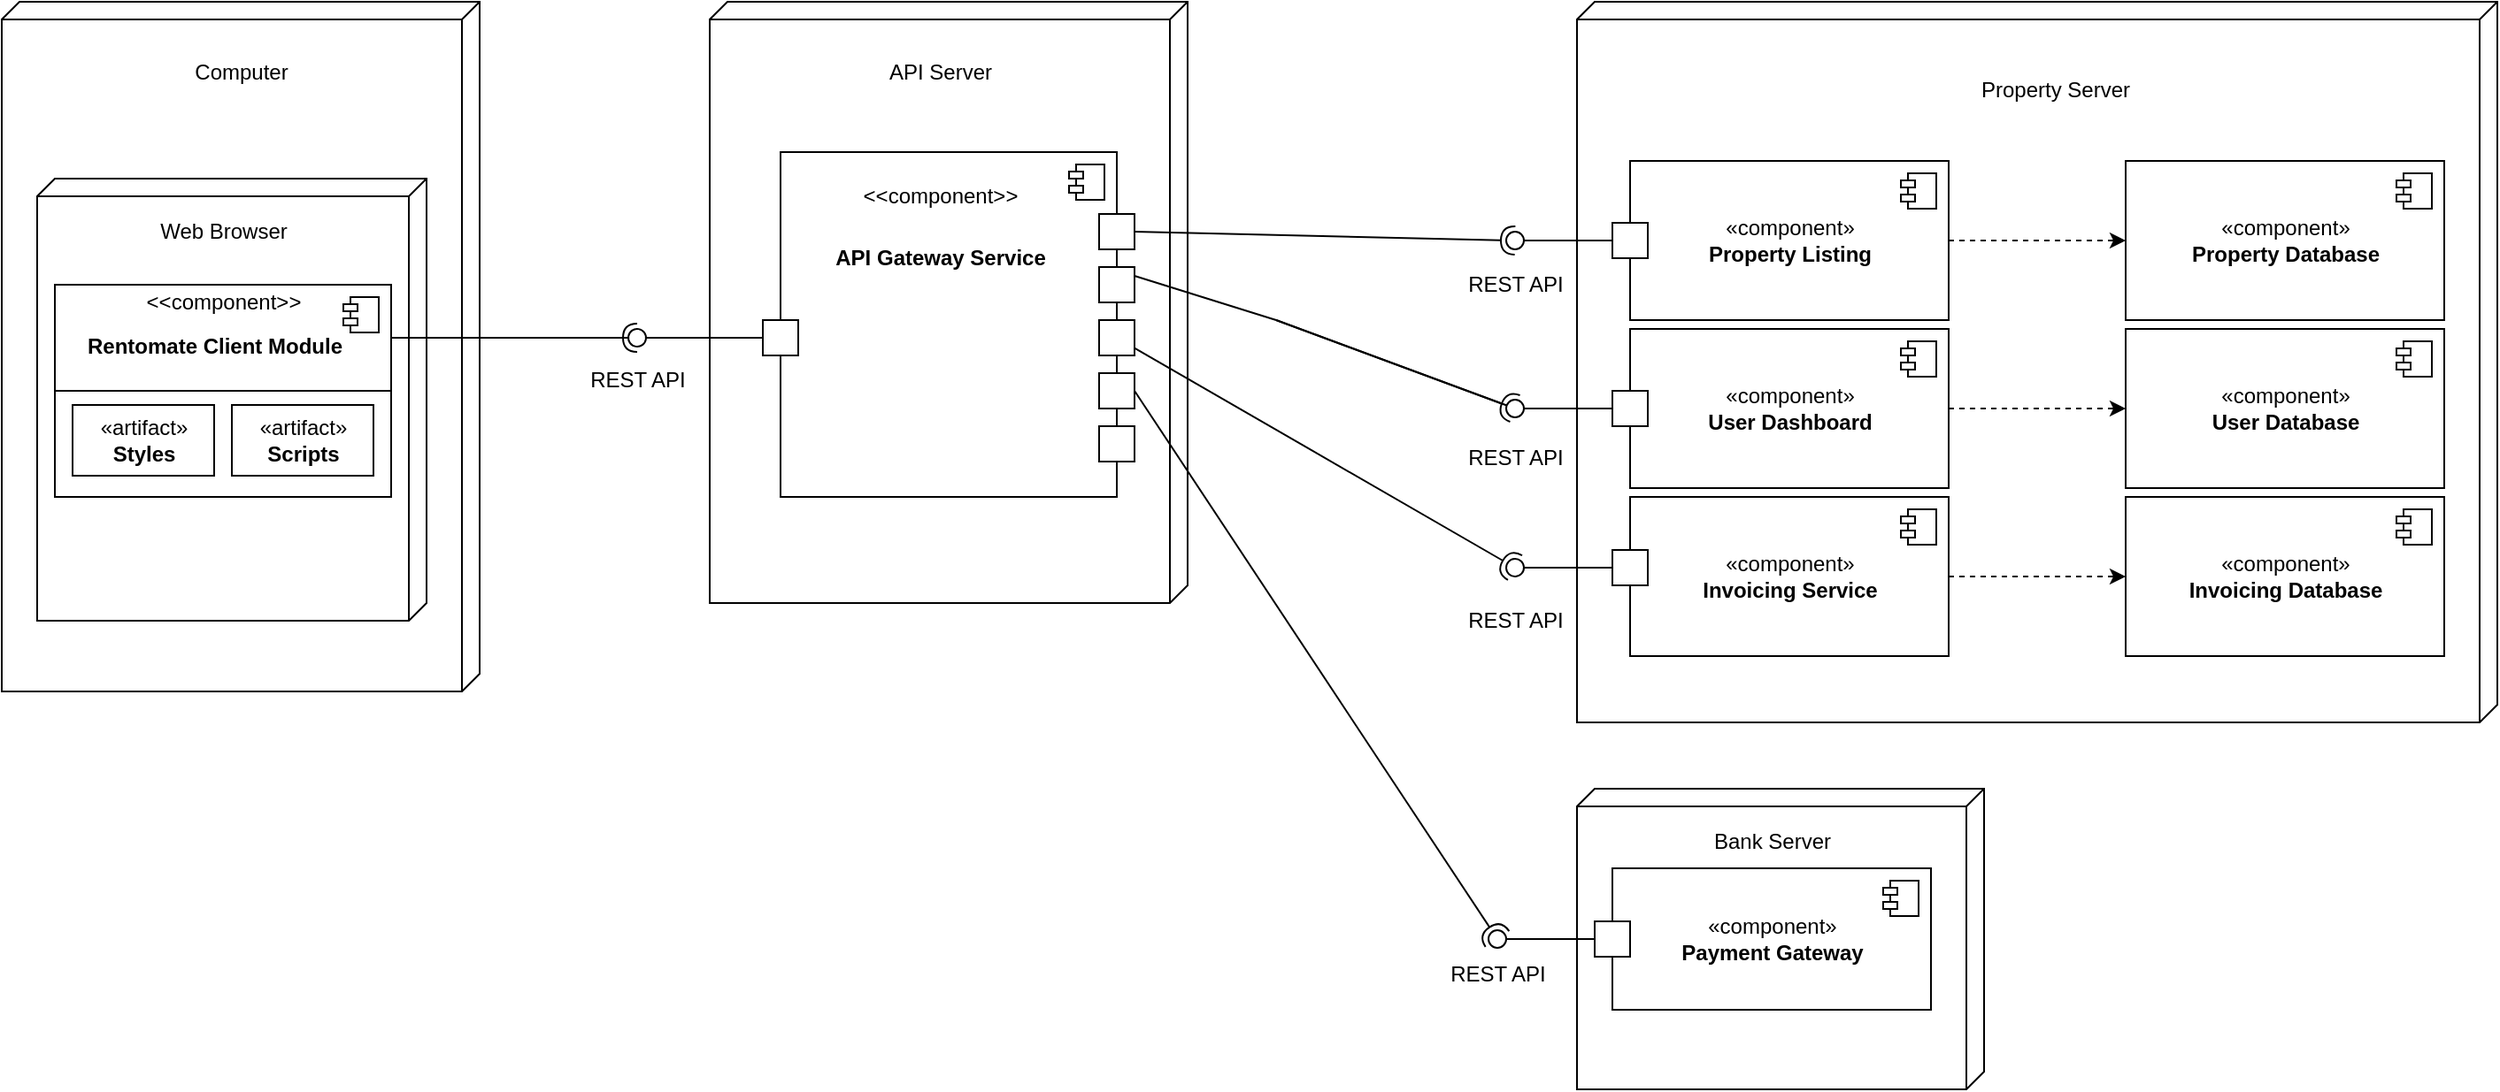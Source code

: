 <mxfile version="16.0.2" type="device"><diagram id="dVdlImRsxBjqcrju2gKL" name="Page-1"><mxGraphModel dx="868" dy="545" grid="1" gridSize="10" guides="1" tooltips="1" connect="1" arrows="1" fold="1" page="1" pageScale="1" pageWidth="827" pageHeight="1169" math="0" shadow="0"><root><mxCell id="0"/><mxCell id="1" parent="0"/><mxCell id="X8DLHQvqfKN2gRnWUsuV-1" value="" style="verticalAlign=top;align=left;spacingTop=8;spacingLeft=2;spacingRight=12;shape=cube;size=10;direction=south;fontStyle=4;html=1;" vertex="1" parent="1"><mxGeometry x="60" y="110" width="270" height="390" as="geometry"/></mxCell><mxCell id="X8DLHQvqfKN2gRnWUsuV-3" value="" style="verticalAlign=top;align=left;spacingTop=8;spacingLeft=2;spacingRight=12;shape=cube;size=10;direction=south;fontStyle=4;html=1;" vertex="1" parent="1"><mxGeometry x="80" y="210" width="220" height="250" as="geometry"/></mxCell><mxCell id="X8DLHQvqfKN2gRnWUsuV-4" value="Computer" style="text;html=1;align=center;verticalAlign=middle;resizable=0;points=[];autosize=1;strokeColor=none;fillColor=none;" vertex="1" parent="1"><mxGeometry x="160" y="140" width="70" height="20" as="geometry"/></mxCell><mxCell id="X8DLHQvqfKN2gRnWUsuV-5" value="Web Browser" style="text;html=1;align=center;verticalAlign=middle;resizable=0;points=[];autosize=1;strokeColor=none;fillColor=none;" vertex="1" parent="1"><mxGeometry x="140" y="230" width="90" height="20" as="geometry"/></mxCell><mxCell id="X8DLHQvqfKN2gRnWUsuV-33" style="edgeStyle=orthogonalEdgeStyle;rounded=0;orthogonalLoop=1;jettySize=auto;html=1;exitX=1;exitY=0.25;exitDx=0;exitDy=0;startArrow=none;startFill=0;endArrow=none;endFill=0;" edge="1" parent="1" source="X8DLHQvqfKN2gRnWUsuV-9"><mxGeometry relative="1" as="geometry"><mxPoint x="380" y="300" as="targetPoint"/></mxGeometry></mxCell><mxCell id="X8DLHQvqfKN2gRnWUsuV-9" value="" style="html=1;dropTarget=0;" vertex="1" parent="1"><mxGeometry x="90" y="270" width="190" height="120" as="geometry"/></mxCell><mxCell id="X8DLHQvqfKN2gRnWUsuV-10" value="" style="shape=module;jettyWidth=8;jettyHeight=4;" vertex="1" parent="X8DLHQvqfKN2gRnWUsuV-9"><mxGeometry x="1" width="20" height="20" relative="1" as="geometry"><mxPoint x="-27" y="7" as="offset"/></mxGeometry></mxCell><mxCell id="X8DLHQvqfKN2gRnWUsuV-11" value="&amp;lt;&amp;lt;component&amp;gt;&amp;gt;" style="text;html=1;align=center;verticalAlign=middle;resizable=0;points=[];autosize=1;strokeColor=none;fillColor=none;" vertex="1" parent="1"><mxGeometry x="135" y="270" width="100" height="20" as="geometry"/></mxCell><mxCell id="X8DLHQvqfKN2gRnWUsuV-12" value="&lt;b&gt;Rentomate Client Module&lt;/b&gt;" style="text;html=1;align=center;verticalAlign=middle;resizable=0;points=[];autosize=1;strokeColor=none;fillColor=none;" vertex="1" parent="1"><mxGeometry x="100" y="295" width="160" height="20" as="geometry"/></mxCell><mxCell id="X8DLHQvqfKN2gRnWUsuV-14" value="«artifact»&lt;br&gt;&lt;b&gt;Styles&lt;/b&gt;" style="html=1;" vertex="1" parent="1"><mxGeometry x="100" y="338" width="80" height="40" as="geometry"/></mxCell><mxCell id="X8DLHQvqfKN2gRnWUsuV-15" value="«artifact»&lt;br&gt;&lt;b&gt;Scripts&lt;/b&gt;" style="html=1;" vertex="1" parent="1"><mxGeometry x="190" y="338" width="80" height="40" as="geometry"/></mxCell><mxCell id="X8DLHQvqfKN2gRnWUsuV-16" value="" style="line;strokeWidth=1;fillColor=none;align=left;verticalAlign=middle;spacingTop=-1;spacingLeft=3;spacingRight=3;rotatable=0;labelPosition=right;points=[];portConstraint=eastwest;" vertex="1" parent="1"><mxGeometry x="90" y="326" width="190" height="8" as="geometry"/></mxCell><mxCell id="X8DLHQvqfKN2gRnWUsuV-17" value="" style="verticalAlign=top;align=left;spacingTop=8;spacingLeft=2;spacingRight=12;shape=cube;size=10;direction=south;fontStyle=4;html=1;" vertex="1" parent="1"><mxGeometry x="460" y="110" width="270" height="340" as="geometry"/></mxCell><mxCell id="X8DLHQvqfKN2gRnWUsuV-18" value="API Server" style="text;html=1;align=center;verticalAlign=middle;resizable=0;points=[];autosize=1;strokeColor=none;fillColor=none;" vertex="1" parent="1"><mxGeometry x="555" y="140" width="70" height="20" as="geometry"/></mxCell><mxCell id="X8DLHQvqfKN2gRnWUsuV-21" value="" style="html=1;dropTarget=0;" vertex="1" parent="1"><mxGeometry x="500" y="195" width="190" height="195" as="geometry"/></mxCell><mxCell id="X8DLHQvqfKN2gRnWUsuV-22" value="" style="shape=module;jettyWidth=8;jettyHeight=4;" vertex="1" parent="X8DLHQvqfKN2gRnWUsuV-21"><mxGeometry x="1" width="20" height="20" relative="1" as="geometry"><mxPoint x="-27" y="7" as="offset"/></mxGeometry></mxCell><mxCell id="X8DLHQvqfKN2gRnWUsuV-23" value="&amp;lt;&amp;lt;component&amp;gt;&amp;gt;" style="text;html=1;align=center;verticalAlign=middle;resizable=0;points=[];autosize=1;strokeColor=none;fillColor=none;" vertex="1" parent="1"><mxGeometry x="540" y="210" width="100" height="20" as="geometry"/></mxCell><mxCell id="X8DLHQvqfKN2gRnWUsuV-24" value="&lt;b&gt;API Gateway Service&lt;/b&gt;" style="text;html=1;align=center;verticalAlign=middle;resizable=0;points=[];autosize=1;strokeColor=none;fillColor=none;" vertex="1" parent="1"><mxGeometry x="525" y="245" width="130" height="20" as="geometry"/></mxCell><mxCell id="X8DLHQvqfKN2gRnWUsuV-35" style="edgeStyle=orthogonalEdgeStyle;rounded=0;orthogonalLoop=1;jettySize=auto;html=1;exitX=0;exitY=0.5;exitDx=0;exitDy=0;startArrow=none;startFill=0;endArrow=none;endFill=0;" edge="1" parent="1" source="X8DLHQvqfKN2gRnWUsuV-25" target="X8DLHQvqfKN2gRnWUsuV-32"><mxGeometry relative="1" as="geometry"/></mxCell><mxCell id="X8DLHQvqfKN2gRnWUsuV-25" value="" style="whiteSpace=wrap;html=1;" vertex="1" parent="1"><mxGeometry x="490" y="290" width="20" height="20" as="geometry"/></mxCell><mxCell id="X8DLHQvqfKN2gRnWUsuV-26" value="" style="whiteSpace=wrap;html=1;" vertex="1" parent="1"><mxGeometry x="680" y="230" width="20" height="20" as="geometry"/></mxCell><mxCell id="X8DLHQvqfKN2gRnWUsuV-78" style="edgeStyle=none;rounded=0;orthogonalLoop=1;jettySize=auto;html=1;exitX=1;exitY=0.25;exitDx=0;exitDy=0;startArrow=none;startFill=0;endArrow=none;endFill=0;" edge="1" parent="1" source="X8DLHQvqfKN2gRnWUsuV-27"><mxGeometry relative="1" as="geometry"><mxPoint x="780" y="290" as="targetPoint"/></mxGeometry></mxCell><mxCell id="X8DLHQvqfKN2gRnWUsuV-27" value="" style="whiteSpace=wrap;html=1;" vertex="1" parent="1"><mxGeometry x="680" y="260" width="20" height="20" as="geometry"/></mxCell><mxCell id="X8DLHQvqfKN2gRnWUsuV-28" value="" style="whiteSpace=wrap;html=1;" vertex="1" parent="1"><mxGeometry x="680" y="290" width="20" height="20" as="geometry"/></mxCell><mxCell id="X8DLHQvqfKN2gRnWUsuV-29" value="" style="whiteSpace=wrap;html=1;" vertex="1" parent="1"><mxGeometry x="680" y="320" width="20" height="20" as="geometry"/></mxCell><mxCell id="X8DLHQvqfKN2gRnWUsuV-30" value="" style="rounded=0;orthogonalLoop=1;jettySize=auto;html=1;endArrow=none;endFill=0;sketch=0;sourcePerimeterSpacing=0;targetPerimeterSpacing=0;" edge="1" target="X8DLHQvqfKN2gRnWUsuV-32" parent="1"><mxGeometry relative="1" as="geometry"><mxPoint x="380" y="300" as="sourcePoint"/></mxGeometry></mxCell><mxCell id="X8DLHQvqfKN2gRnWUsuV-31" value="" style="rounded=0;orthogonalLoop=1;jettySize=auto;html=1;endArrow=halfCircle;endFill=0;entryX=0.5;entryY=0.5;endSize=6;strokeWidth=1;sketch=0;" edge="1" target="X8DLHQvqfKN2gRnWUsuV-32" parent="1"><mxGeometry relative="1" as="geometry"><mxPoint x="370" y="300" as="sourcePoint"/></mxGeometry></mxCell><mxCell id="X8DLHQvqfKN2gRnWUsuV-32" value="" style="ellipse;whiteSpace=wrap;html=1;align=center;aspect=fixed;resizable=0;points=[];outlineConnect=0;sketch=0;direction=south;rotation=99;" vertex="1" parent="1"><mxGeometry x="414" y="295" width="10" height="10" as="geometry"/></mxCell><mxCell id="X8DLHQvqfKN2gRnWUsuV-36" value="" style="verticalAlign=top;align=left;spacingTop=8;spacingLeft=2;spacingRight=12;shape=cube;size=10;direction=south;fontStyle=4;html=1;" vertex="1" parent="1"><mxGeometry x="950" y="110" width="520" height="407.5" as="geometry"/></mxCell><mxCell id="X8DLHQvqfKN2gRnWUsuV-37" value="Property Server" style="text;html=1;align=center;verticalAlign=middle;resizable=0;points=[];autosize=1;strokeColor=none;fillColor=none;" vertex="1" parent="1"><mxGeometry x="1170" y="150" width="100" height="20" as="geometry"/></mxCell><mxCell id="X8DLHQvqfKN2gRnWUsuV-57" style="edgeStyle=orthogonalEdgeStyle;rounded=0;orthogonalLoop=1;jettySize=auto;html=1;exitX=1;exitY=0.5;exitDx=0;exitDy=0;dashed=1;startArrow=none;startFill=0;endArrow=classic;endFill=1;" edge="1" parent="1" source="X8DLHQvqfKN2gRnWUsuV-38" target="X8DLHQvqfKN2gRnWUsuV-40"><mxGeometry relative="1" as="geometry"/></mxCell><mxCell id="X8DLHQvqfKN2gRnWUsuV-38" value="«component»&lt;br&gt;&lt;b&gt;Property Listing&lt;/b&gt;" style="html=1;dropTarget=0;" vertex="1" parent="1"><mxGeometry x="980" y="200" width="180" height="90" as="geometry"/></mxCell><mxCell id="X8DLHQvqfKN2gRnWUsuV-39" value="" style="shape=module;jettyWidth=8;jettyHeight=4;" vertex="1" parent="X8DLHQvqfKN2gRnWUsuV-38"><mxGeometry x="1" width="20" height="20" relative="1" as="geometry"><mxPoint x="-27" y="7" as="offset"/></mxGeometry></mxCell><mxCell id="X8DLHQvqfKN2gRnWUsuV-40" value="«component»&lt;br&gt;&lt;b&gt;Property Database&lt;/b&gt;" style="html=1;dropTarget=0;" vertex="1" parent="1"><mxGeometry x="1260" y="200" width="180" height="90" as="geometry"/></mxCell><mxCell id="X8DLHQvqfKN2gRnWUsuV-41" value="" style="shape=module;jettyWidth=8;jettyHeight=4;" vertex="1" parent="X8DLHQvqfKN2gRnWUsuV-40"><mxGeometry x="1" width="20" height="20" relative="1" as="geometry"><mxPoint x="-27" y="7" as="offset"/></mxGeometry></mxCell><mxCell id="X8DLHQvqfKN2gRnWUsuV-47" style="edgeStyle=orthogonalEdgeStyle;rounded=0;orthogonalLoop=1;jettySize=auto;html=1;exitX=1;exitY=0.5;exitDx=0;exitDy=0;startArrow=none;startFill=0;endArrow=classic;endFill=1;dashed=1;" edge="1" parent="1" source="X8DLHQvqfKN2gRnWUsuV-42" target="X8DLHQvqfKN2gRnWUsuV-44"><mxGeometry relative="1" as="geometry"/></mxCell><mxCell id="X8DLHQvqfKN2gRnWUsuV-42" value="«component»&lt;br&gt;&lt;b&gt;Invoicing Service&lt;/b&gt;" style="html=1;dropTarget=0;" vertex="1" parent="1"><mxGeometry x="980" y="390" width="180" height="90" as="geometry"/></mxCell><mxCell id="X8DLHQvqfKN2gRnWUsuV-43" value="" style="shape=module;jettyWidth=8;jettyHeight=4;" vertex="1" parent="X8DLHQvqfKN2gRnWUsuV-42"><mxGeometry x="1" width="20" height="20" relative="1" as="geometry"><mxPoint x="-27" y="7" as="offset"/></mxGeometry></mxCell><mxCell id="X8DLHQvqfKN2gRnWUsuV-44" value="«component»&lt;br&gt;&lt;b&gt;Invoicing Database&lt;/b&gt;" style="html=1;dropTarget=0;" vertex="1" parent="1"><mxGeometry x="1260" y="390" width="180" height="90" as="geometry"/></mxCell><mxCell id="X8DLHQvqfKN2gRnWUsuV-45" value="" style="shape=module;jettyWidth=8;jettyHeight=4;" vertex="1" parent="X8DLHQvqfKN2gRnWUsuV-44"><mxGeometry x="1" width="20" height="20" relative="1" as="geometry"><mxPoint x="-27" y="7" as="offset"/></mxGeometry></mxCell><mxCell id="X8DLHQvqfKN2gRnWUsuV-46" value="" style="whiteSpace=wrap;html=1;" vertex="1" parent="1"><mxGeometry x="970" y="235" width="20" height="20" as="geometry"/></mxCell><mxCell id="X8DLHQvqfKN2gRnWUsuV-48" value="" style="whiteSpace=wrap;html=1;" vertex="1" parent="1"><mxGeometry x="970" y="420" width="20" height="20" as="geometry"/></mxCell><mxCell id="X8DLHQvqfKN2gRnWUsuV-56" style="edgeStyle=orthogonalEdgeStyle;rounded=0;orthogonalLoop=1;jettySize=auto;html=1;exitX=1;exitY=0.5;exitDx=0;exitDy=0;entryX=0;entryY=0.5;entryDx=0;entryDy=0;dashed=1;startArrow=none;startFill=0;endArrow=classic;endFill=1;" edge="1" parent="1" source="X8DLHQvqfKN2gRnWUsuV-51" target="X8DLHQvqfKN2gRnWUsuV-53"><mxGeometry relative="1" as="geometry"/></mxCell><mxCell id="X8DLHQvqfKN2gRnWUsuV-51" value="«component»&lt;br&gt;&lt;b&gt;User Dashboard&lt;/b&gt;" style="html=1;dropTarget=0;" vertex="1" parent="1"><mxGeometry x="980" y="295" width="180" height="90" as="geometry"/></mxCell><mxCell id="X8DLHQvqfKN2gRnWUsuV-52" value="" style="shape=module;jettyWidth=8;jettyHeight=4;" vertex="1" parent="X8DLHQvqfKN2gRnWUsuV-51"><mxGeometry x="1" width="20" height="20" relative="1" as="geometry"><mxPoint x="-27" y="7" as="offset"/></mxGeometry></mxCell><mxCell id="X8DLHQvqfKN2gRnWUsuV-53" value="«component»&lt;br&gt;&lt;b&gt;User Database&lt;/b&gt;" style="html=1;dropTarget=0;" vertex="1" parent="1"><mxGeometry x="1260" y="295" width="180" height="90" as="geometry"/></mxCell><mxCell id="X8DLHQvqfKN2gRnWUsuV-54" value="" style="shape=module;jettyWidth=8;jettyHeight=4;" vertex="1" parent="X8DLHQvqfKN2gRnWUsuV-53"><mxGeometry x="1" width="20" height="20" relative="1" as="geometry"><mxPoint x="-27" y="7" as="offset"/></mxGeometry></mxCell><mxCell id="X8DLHQvqfKN2gRnWUsuV-79" style="edgeStyle=none;rounded=0;orthogonalLoop=1;jettySize=auto;html=1;exitX=0;exitY=0.5;exitDx=0;exitDy=0;startArrow=none;startFill=0;endArrow=none;endFill=0;" edge="1" parent="1" source="X8DLHQvqfKN2gRnWUsuV-58" target="X8DLHQvqfKN2gRnWUsuV-77"><mxGeometry relative="1" as="geometry"/></mxCell><mxCell id="X8DLHQvqfKN2gRnWUsuV-58" value="" style="whiteSpace=wrap;html=1;" vertex="1" parent="1"><mxGeometry x="970" y="330" width="20" height="20" as="geometry"/></mxCell><mxCell id="X8DLHQvqfKN2gRnWUsuV-62" value="" style="whiteSpace=wrap;html=1;" vertex="1" parent="1"><mxGeometry x="680" y="350" width="20" height="20" as="geometry"/></mxCell><mxCell id="X8DLHQvqfKN2gRnWUsuV-75" value="" style="rounded=0;orthogonalLoop=1;jettySize=auto;html=1;endArrow=none;endFill=0;sketch=0;sourcePerimeterSpacing=0;targetPerimeterSpacing=0;" edge="1" target="X8DLHQvqfKN2gRnWUsuV-77" parent="1"><mxGeometry relative="1" as="geometry"><mxPoint x="780" y="290" as="sourcePoint"/></mxGeometry></mxCell><mxCell id="X8DLHQvqfKN2gRnWUsuV-76" value="" style="rounded=0;orthogonalLoop=1;jettySize=auto;html=1;endArrow=halfCircle;endFill=0;entryX=0.5;entryY=0.5;endSize=6;strokeWidth=1;sketch=0;" edge="1" target="X8DLHQvqfKN2gRnWUsuV-77" parent="1"><mxGeometry relative="1" as="geometry"><mxPoint x="780" y="290" as="sourcePoint"/></mxGeometry></mxCell><mxCell id="X8DLHQvqfKN2gRnWUsuV-77" value="" style="ellipse;whiteSpace=wrap;html=1;align=center;aspect=fixed;resizable=0;points=[];outlineConnect=0;sketch=0;" vertex="1" parent="1"><mxGeometry x="910" y="335" width="10" height="10" as="geometry"/></mxCell><mxCell id="X8DLHQvqfKN2gRnWUsuV-83" value="" style="rounded=0;orthogonalLoop=1;jettySize=auto;html=1;endArrow=none;endFill=0;sketch=0;sourcePerimeterSpacing=0;targetPerimeterSpacing=0;" edge="1" target="X8DLHQvqfKN2gRnWUsuV-85" parent="1" source="X8DLHQvqfKN2gRnWUsuV-48"><mxGeometry relative="1" as="geometry"><mxPoint x="910" y="420" as="sourcePoint"/></mxGeometry></mxCell><mxCell id="X8DLHQvqfKN2gRnWUsuV-84" value="" style="rounded=0;orthogonalLoop=1;jettySize=auto;html=1;endArrow=halfCircle;endFill=0;entryX=0.5;entryY=0.5;endSize=6;strokeWidth=1;sketch=0;" edge="1" target="X8DLHQvqfKN2gRnWUsuV-85" parent="1" source="X8DLHQvqfKN2gRnWUsuV-28"><mxGeometry relative="1" as="geometry"><mxPoint x="760" y="330" as="sourcePoint"/></mxGeometry></mxCell><mxCell id="X8DLHQvqfKN2gRnWUsuV-85" value="" style="ellipse;whiteSpace=wrap;html=1;align=center;aspect=fixed;resizable=0;points=[];outlineConnect=0;sketch=0;rotation=-138;" vertex="1" parent="1"><mxGeometry x="910" y="425" width="10" height="10" as="geometry"/></mxCell><mxCell id="X8DLHQvqfKN2gRnWUsuV-86" value="" style="rounded=0;orthogonalLoop=1;jettySize=auto;html=1;endArrow=none;endFill=0;sketch=0;sourcePerimeterSpacing=0;targetPerimeterSpacing=0;exitX=0;exitY=0.5;exitDx=0;exitDy=0;" edge="1" target="X8DLHQvqfKN2gRnWUsuV-88" parent="1" source="X8DLHQvqfKN2gRnWUsuV-46"><mxGeometry relative="1" as="geometry"><mxPoint x="827" y="245" as="sourcePoint"/></mxGeometry></mxCell><mxCell id="X8DLHQvqfKN2gRnWUsuV-87" value="" style="rounded=0;orthogonalLoop=1;jettySize=auto;html=1;endArrow=halfCircle;endFill=0;entryX=0.5;entryY=0.5;endSize=6;strokeWidth=1;sketch=0;exitX=1;exitY=0.5;exitDx=0;exitDy=0;" edge="1" target="X8DLHQvqfKN2gRnWUsuV-88" parent="1" source="X8DLHQvqfKN2gRnWUsuV-26"><mxGeometry relative="1" as="geometry"><mxPoint x="867" y="245" as="sourcePoint"/><Array as="points"/></mxGeometry></mxCell><mxCell id="X8DLHQvqfKN2gRnWUsuV-88" value="" style="ellipse;whiteSpace=wrap;html=1;align=center;aspect=fixed;resizable=0;points=[];outlineConnect=0;sketch=0;" vertex="1" parent="1"><mxGeometry x="910" y="240" width="10" height="10" as="geometry"/></mxCell><mxCell id="X8DLHQvqfKN2gRnWUsuV-89" value="" style="verticalAlign=top;align=left;spacingTop=8;spacingLeft=2;spacingRight=12;shape=cube;size=10;direction=south;fontStyle=4;html=1;" vertex="1" parent="1"><mxGeometry x="950" y="555" width="230" height="170" as="geometry"/></mxCell><mxCell id="X8DLHQvqfKN2gRnWUsuV-90" value="Bank Server" style="text;html=1;align=center;verticalAlign=middle;resizable=0;points=[];autosize=1;strokeColor=none;fillColor=none;" vertex="1" parent="1"><mxGeometry x="1020" y="575" width="80" height="20" as="geometry"/></mxCell><mxCell id="X8DLHQvqfKN2gRnWUsuV-91" value="«component»&lt;br&gt;&lt;b&gt;Payment Gateway&lt;/b&gt;" style="html=1;dropTarget=0;" vertex="1" parent="1"><mxGeometry x="970" y="600" width="180" height="80" as="geometry"/></mxCell><mxCell id="X8DLHQvqfKN2gRnWUsuV-92" value="" style="shape=module;jettyWidth=8;jettyHeight=4;" vertex="1" parent="X8DLHQvqfKN2gRnWUsuV-91"><mxGeometry x="1" width="20" height="20" relative="1" as="geometry"><mxPoint x="-27" y="7" as="offset"/></mxGeometry></mxCell><mxCell id="X8DLHQvqfKN2gRnWUsuV-95" value="" style="whiteSpace=wrap;html=1;" vertex="1" parent="1"><mxGeometry x="960" y="630" width="20" height="20" as="geometry"/></mxCell><mxCell id="X8DLHQvqfKN2gRnWUsuV-96" value="" style="rounded=0;orthogonalLoop=1;jettySize=auto;html=1;endArrow=none;endFill=0;sketch=0;sourcePerimeterSpacing=0;targetPerimeterSpacing=0;exitX=0;exitY=0.5;exitDx=0;exitDy=0;" edge="1" target="X8DLHQvqfKN2gRnWUsuV-98" parent="1" source="X8DLHQvqfKN2gRnWUsuV-95"><mxGeometry relative="1" as="geometry"><mxPoint x="860" y="680" as="sourcePoint"/></mxGeometry></mxCell><mxCell id="X8DLHQvqfKN2gRnWUsuV-97" value="" style="rounded=0;orthogonalLoop=1;jettySize=auto;html=1;endArrow=halfCircle;endFill=0;entryX=0.5;entryY=0.5;endSize=6;strokeWidth=1;sketch=0;exitX=1;exitY=0.5;exitDx=0;exitDy=0;" edge="1" target="X8DLHQvqfKN2gRnWUsuV-98" parent="1" source="X8DLHQvqfKN2gRnWUsuV-29"><mxGeometry relative="1" as="geometry"><mxPoint x="842" y="523" as="sourcePoint"/><Array as="points"/></mxGeometry></mxCell><mxCell id="X8DLHQvqfKN2gRnWUsuV-98" value="" style="ellipse;whiteSpace=wrap;html=1;align=center;aspect=fixed;resizable=0;points=[];outlineConnect=0;sketch=0;" vertex="1" parent="1"><mxGeometry x="900" y="635" width="10" height="10" as="geometry"/></mxCell><mxCell id="X8DLHQvqfKN2gRnWUsuV-99" style="edgeStyle=none;rounded=0;orthogonalLoop=1;jettySize=auto;html=1;exitX=1;exitY=0.75;exitDx=0;exitDy=0;entryX=1;entryY=0.5;entryDx=0;entryDy=0;startArrow=none;startFill=0;endArrow=none;endFill=0;" edge="1" parent="1" source="X8DLHQvqfKN2gRnWUsuV-95" target="X8DLHQvqfKN2gRnWUsuV-95"><mxGeometry relative="1" as="geometry"/></mxCell><mxCell id="X8DLHQvqfKN2gRnWUsuV-100" value="REST API" style="text;html=1;align=center;verticalAlign=middle;resizable=0;points=[];autosize=1;strokeColor=none;fillColor=none;" vertex="1" parent="1"><mxGeometry x="870" y="650" width="70" height="20" as="geometry"/></mxCell><mxCell id="X8DLHQvqfKN2gRnWUsuV-102" value="REST API" style="text;html=1;align=center;verticalAlign=middle;resizable=0;points=[];autosize=1;strokeColor=none;fillColor=none;" vertex="1" parent="1"><mxGeometry x="880" y="450" width="70" height="20" as="geometry"/></mxCell><mxCell id="X8DLHQvqfKN2gRnWUsuV-103" value="REST API" style="text;html=1;align=center;verticalAlign=middle;resizable=0;points=[];autosize=1;strokeColor=none;fillColor=none;" vertex="1" parent="1"><mxGeometry x="880" y="358" width="70" height="20" as="geometry"/></mxCell><mxCell id="X8DLHQvqfKN2gRnWUsuV-104" value="REST API" style="text;html=1;align=center;verticalAlign=middle;resizable=0;points=[];autosize=1;strokeColor=none;fillColor=none;" vertex="1" parent="1"><mxGeometry x="880" y="260" width="70" height="20" as="geometry"/></mxCell><mxCell id="X8DLHQvqfKN2gRnWUsuV-105" value="REST API" style="text;html=1;align=center;verticalAlign=middle;resizable=0;points=[];autosize=1;strokeColor=none;fillColor=none;" vertex="1" parent="1"><mxGeometry x="384" y="314" width="70" height="20" as="geometry"/></mxCell></root></mxGraphModel></diagram></mxfile>